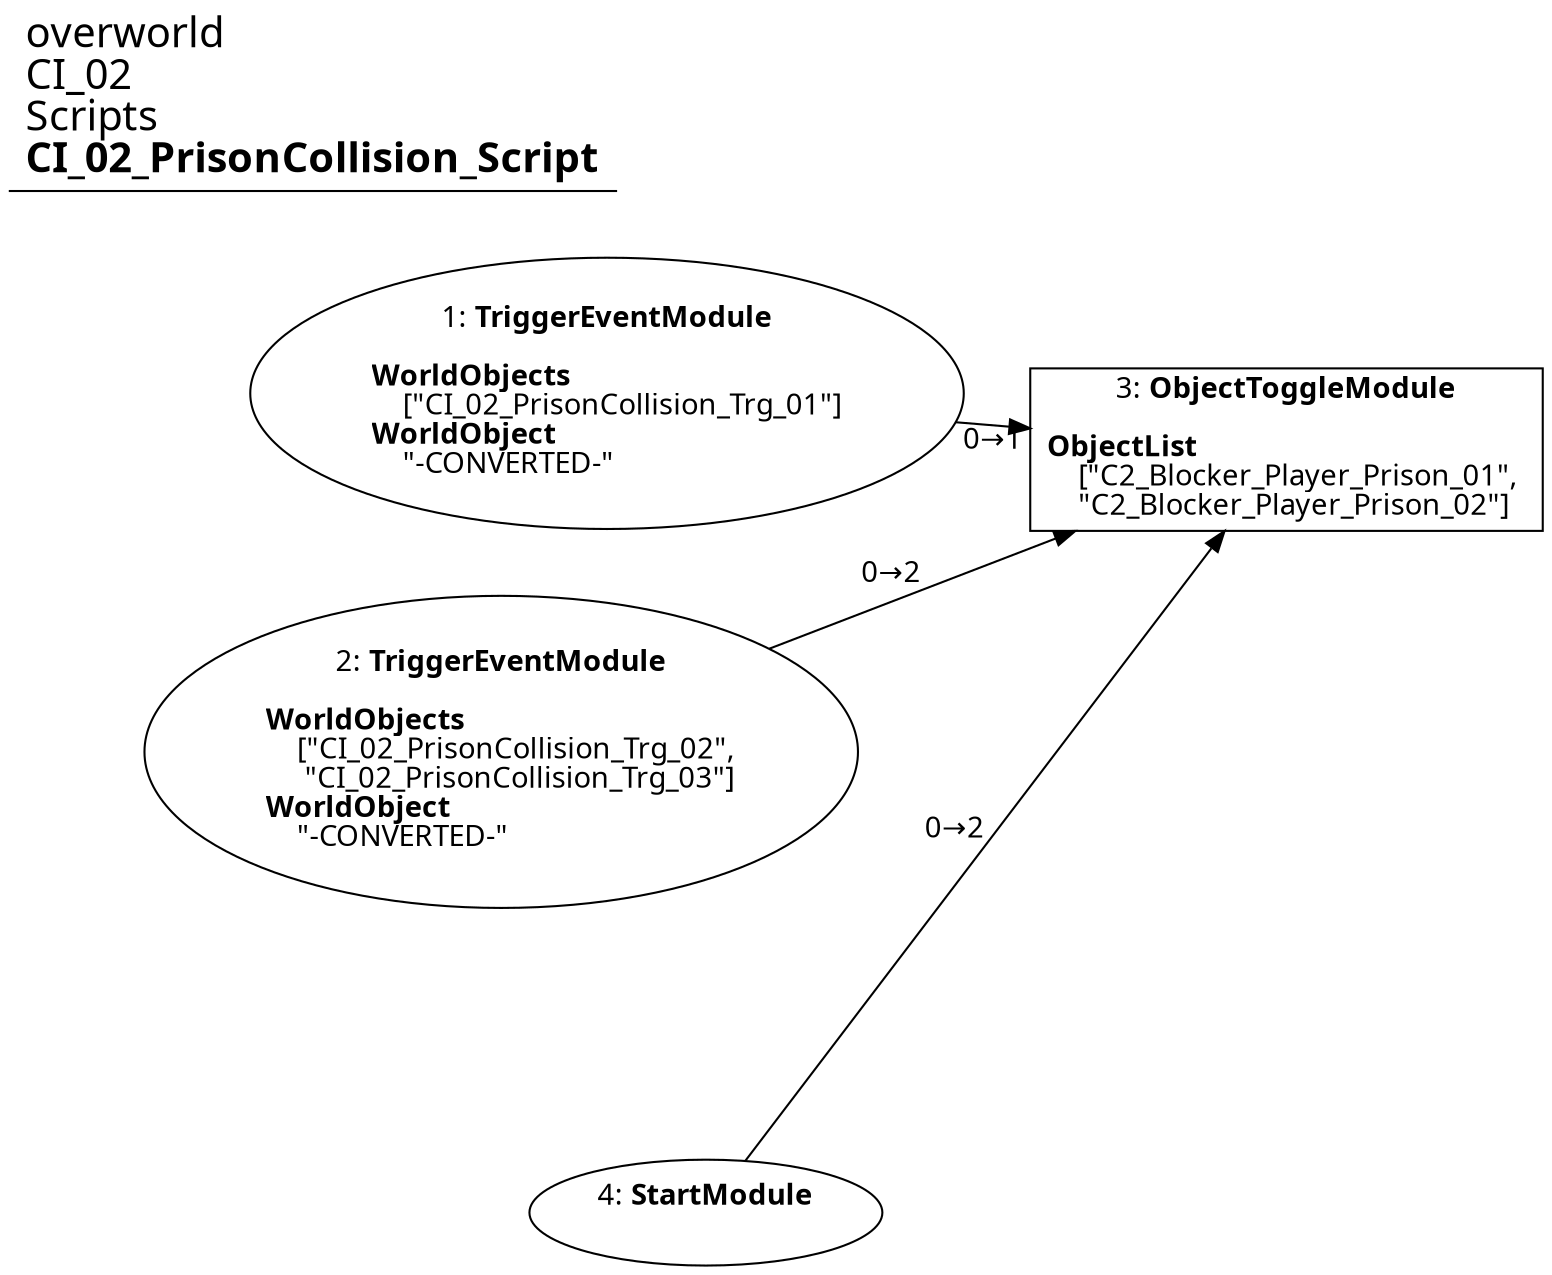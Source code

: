 digraph {
    layout = fdp;
    overlap = prism;
    sep = "+16";
    splines = spline;

    node [ shape = box ];

    graph [ fontname = "Segoe UI" ];
    node [ fontname = "Segoe UI" ];
    edge [ fontname = "Segoe UI" ];

    1 [ label = <1: <b>TriggerEventModule</b><br/><br/><b>WorldObjects</b><br align="left"/>    [&quot;CI_02_PrisonCollision_Trg_01&quot;]<br align="left"/><b>WorldObject</b><br align="left"/>    &quot;-CONVERTED-&quot;<br align="left"/>> ];
    1 [ shape = oval ]
    1 [ pos = "0.202,-0.18800001!" ];
    1 -> 3 [ label = "0→1" ];

    2 [ label = <2: <b>TriggerEventModule</b><br/><br/><b>WorldObjects</b><br align="left"/>    [&quot;CI_02_PrisonCollision_Trg_02&quot;,<br align="left"/>     &quot;CI_02_PrisonCollision_Trg_03&quot;]<br align="left"/><b>WorldObject</b><br align="left"/>    &quot;-CONVERTED-&quot;<br align="left"/>> ];
    2 [ shape = oval ]
    2 [ pos = "0.202,-0.37600002!" ];
    2 -> 3 [ label = "0→2" ];

    3 [ label = <3: <b>ObjectToggleModule</b><br/><br/><b>ObjectList</b><br align="left"/>    [&quot;C2_Blocker_Player_Prison_01&quot;, <br align="left"/>    &quot;C2_Blocker_Player_Prison_02&quot;]<br align="left"/>> ];
    3 [ pos = "0.531,-0.261!" ];

    4 [ label = <4: <b>StartModule</b><br/><br/>> ];
    4 [ shape = oval ]
    4 [ pos = "0.294,-0.57900006!" ];
    4 -> 3 [ label = "0→2" ];

    title [ pos = "0.201,-0.187!" ];
    title [ shape = underline ];
    title [ label = <<font point-size="20">overworld<br align="left"/>CI_02<br align="left"/>Scripts<br align="left"/><b>CI_02_PrisonCollision_Script</b><br align="left"/></font>> ];
}

